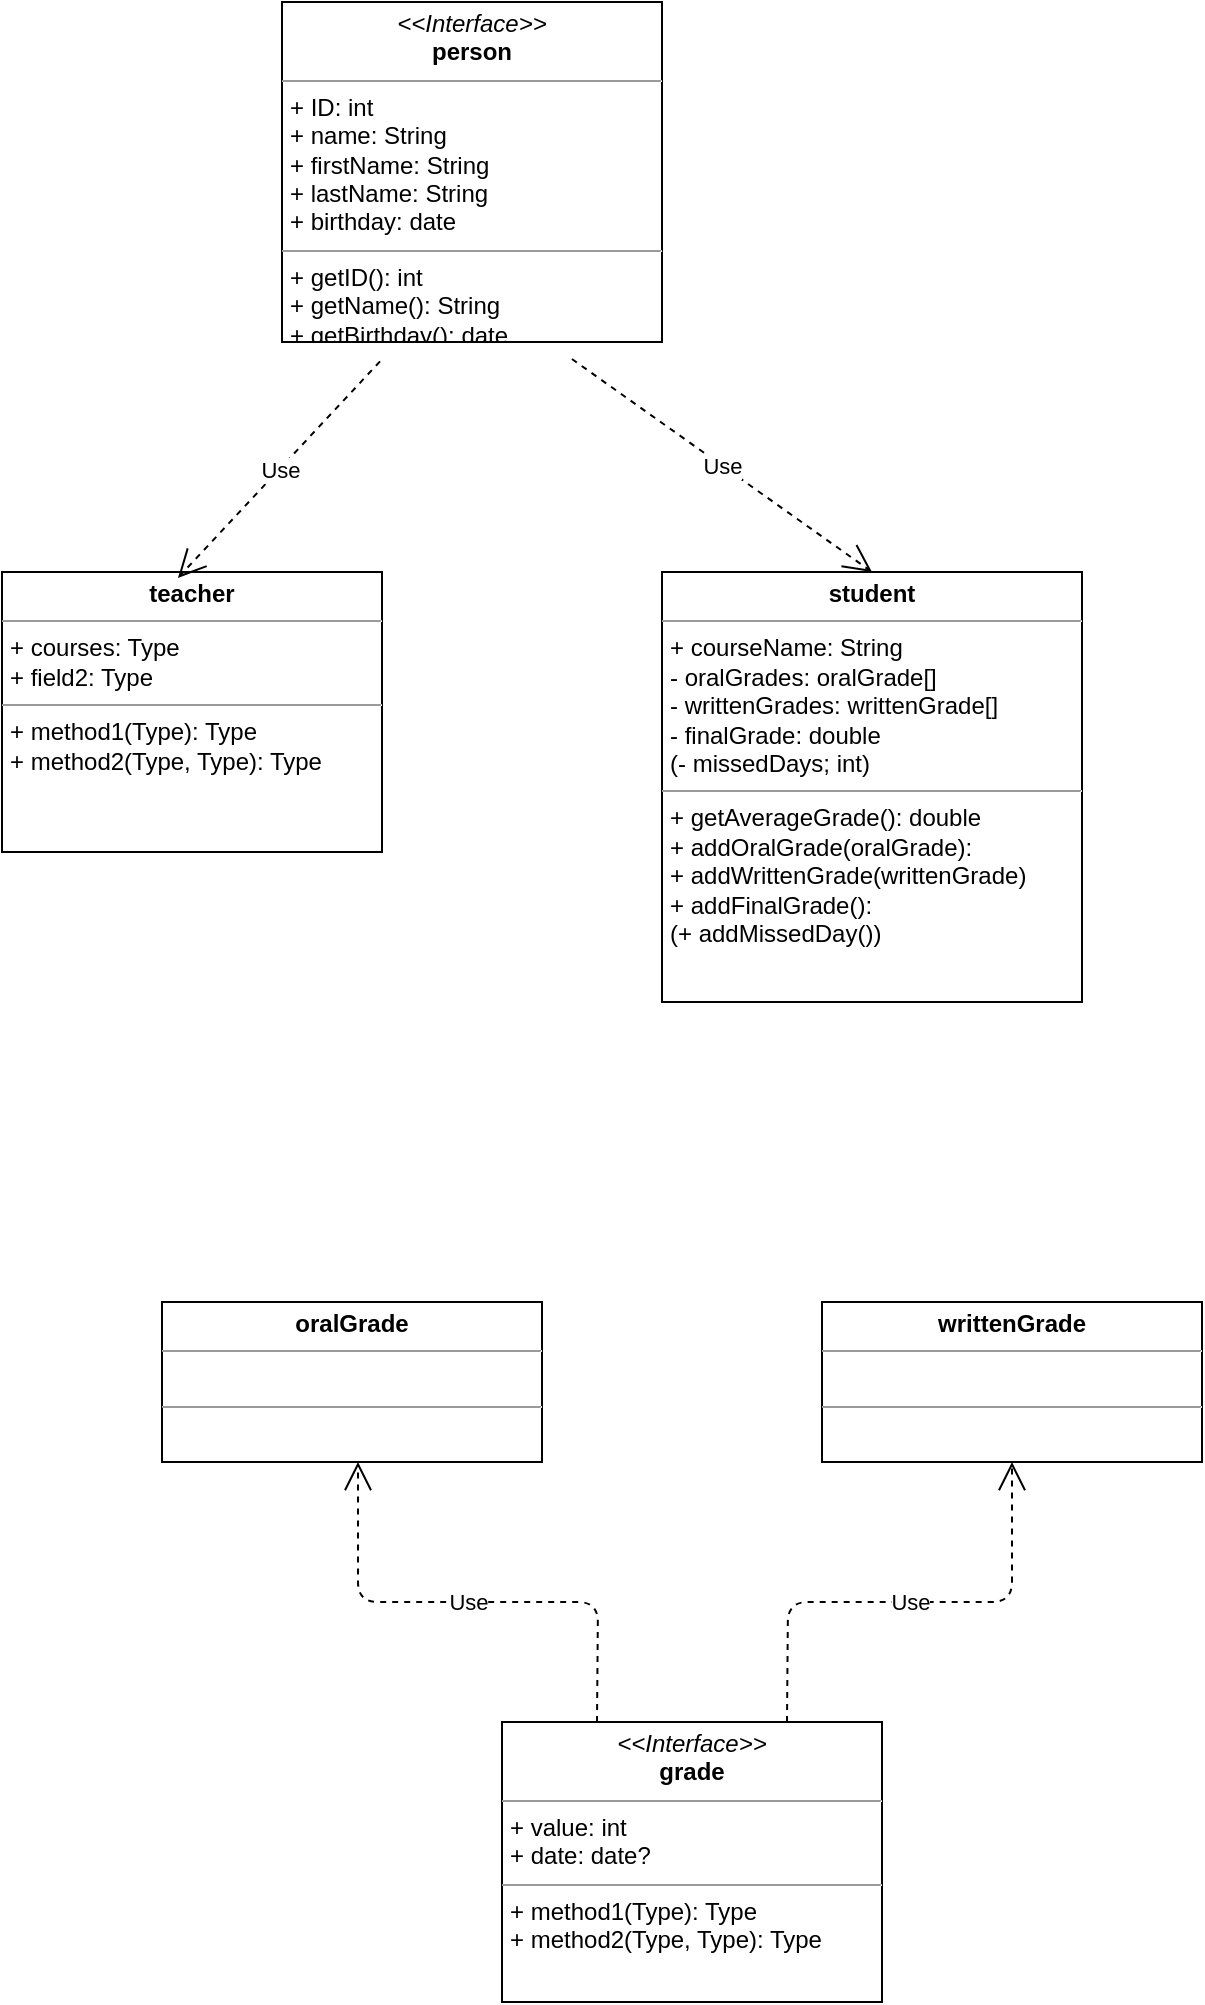 <mxfile version="14.6.6" type="github">
  <diagram name="Page-1" id="c4acf3e9-155e-7222-9cf6-157b1a14988f">
    <mxGraphModel dx="1038" dy="500" grid="1" gridSize="10" guides="1" tooltips="1" connect="1" arrows="1" fold="1" page="1" pageScale="1" pageWidth="850" pageHeight="1100" background="#ffffff" math="0" shadow="0">
      <root>
        <mxCell id="0" />
        <mxCell id="1" parent="0" />
        <mxCell id="5d2195bd80daf111-9" value="&lt;p style=&quot;margin: 0px ; margin-top: 4px ; text-align: center&quot;&gt;&lt;b&gt;writtenGrade&lt;/b&gt;&lt;/p&gt;&lt;hr size=&quot;1&quot;&gt;&lt;p style=&quot;margin: 0px ; margin-left: 4px&quot;&gt;&lt;br&gt;&lt;/p&gt;&lt;hr size=&quot;1&quot;&gt;&lt;p style=&quot;margin: 0px ; margin-left: 4px&quot;&gt;&lt;br&gt;&lt;/p&gt;" style="verticalAlign=top;align=left;overflow=fill;fontSize=12;fontFamily=Helvetica;html=1;rounded=0;shadow=0;comic=0;labelBackgroundColor=none;strokeWidth=1" parent="1" vertex="1">
          <mxGeometry x="480" y="690" width="190" height="80" as="geometry" />
        </mxCell>
        <mxCell id="5d2195bd80daf111-10" value="&lt;p style=&quot;margin: 0px ; margin-top: 4px ; text-align: center&quot;&gt;&lt;i&gt;&amp;lt;&amp;lt;Interface&amp;gt;&amp;gt;&lt;/i&gt;&lt;br&gt;&lt;b&gt;grade&lt;/b&gt;&lt;/p&gt;&lt;hr size=&quot;1&quot;&gt;&lt;p style=&quot;margin: 0px ; margin-left: 4px&quot;&gt;+ value: int&lt;br&gt;+ date: date?&lt;/p&gt;&lt;hr size=&quot;1&quot;&gt;&lt;p style=&quot;margin: 0px ; margin-left: 4px&quot;&gt;+ method1(Type): Type&lt;br&gt;+ method2(Type, Type): Type&lt;/p&gt;" style="verticalAlign=top;align=left;overflow=fill;fontSize=12;fontFamily=Helvetica;html=1;rounded=0;shadow=0;comic=0;labelBackgroundColor=none;strokeWidth=1" parent="1" vertex="1">
          <mxGeometry x="320" y="900" width="190" height="140" as="geometry" />
        </mxCell>
        <mxCell id="5d2195bd80daf111-15" value="&lt;p style=&quot;margin: 0px ; margin-top: 4px ; text-align: center&quot;&gt;&lt;i&gt;&amp;lt;&amp;lt;Interface&amp;gt;&amp;gt;&lt;/i&gt;&lt;br&gt;&lt;b&gt;person&lt;/b&gt;&lt;/p&gt;&lt;hr size=&quot;1&quot;&gt;&lt;p style=&quot;margin: 0px ; margin-left: 4px&quot;&gt;+ ID: int&lt;br&gt;+ name: String&lt;/p&gt;&lt;p style=&quot;margin: 0px ; margin-left: 4px&quot;&gt;+ firstName: String&lt;/p&gt;&lt;p style=&quot;margin: 0px ; margin-left: 4px&quot;&gt;+ lastName: String&lt;br&gt;&lt;/p&gt;&lt;p style=&quot;margin: 0px ; margin-left: 4px&quot;&gt;+ birthday: date&lt;/p&gt;&lt;hr size=&quot;1&quot;&gt;&lt;p style=&quot;margin: 0px ; margin-left: 4px&quot;&gt;+ getID(): int&lt;br&gt;+ getName(): String&lt;/p&gt;&lt;p style=&quot;margin: 0px ; margin-left: 4px&quot;&gt;+ getBirthday(): date&lt;/p&gt;" style="verticalAlign=top;align=left;overflow=fill;fontSize=12;fontFamily=Helvetica;html=1;rounded=0;shadow=0;comic=0;labelBackgroundColor=none;strokeWidth=1" parent="1" vertex="1">
          <mxGeometry x="210" y="40" width="190" height="170" as="geometry" />
        </mxCell>
        <mxCell id="5d2195bd80daf111-19" value="&lt;p style=&quot;margin: 0px ; margin-top: 4px ; text-align: center&quot;&gt;&lt;b&gt;teacher&lt;/b&gt;&lt;/p&gt;&lt;hr size=&quot;1&quot;&gt;&lt;p style=&quot;margin: 0px ; margin-left: 4px&quot;&gt;+ courses: Type&lt;br&gt;+ field2: Type&lt;/p&gt;&lt;hr size=&quot;1&quot;&gt;&lt;p style=&quot;margin: 0px ; margin-left: 4px&quot;&gt;+ method1(Type): Type&lt;br&gt;+ method2(Type, Type): Type&lt;/p&gt;" style="verticalAlign=top;align=left;overflow=fill;fontSize=12;fontFamily=Helvetica;html=1;rounded=0;shadow=0;comic=0;labelBackgroundColor=none;strokeWidth=1" parent="1" vertex="1">
          <mxGeometry x="70" y="325" width="190" height="140" as="geometry" />
        </mxCell>
        <mxCell id="5d2195bd80daf111-20" value="&lt;p style=&quot;margin: 0px ; margin-top: 4px ; text-align: center&quot;&gt;&lt;b&gt;student&lt;/b&gt;&lt;/p&gt;&lt;hr size=&quot;1&quot;&gt;&lt;p style=&quot;margin: 0px ; margin-left: 4px&quot;&gt;+ courseName: String&lt;br&gt;&lt;/p&gt;&lt;p style=&quot;margin: 0px ; margin-left: 4px&quot;&gt;- oralGrades: oralGrade[]&lt;/p&gt;&lt;p style=&quot;margin: 0px ; margin-left: 4px&quot;&gt;- writtenGrades: writtenGrade[]&lt;/p&gt;&lt;p style=&quot;margin: 0px ; margin-left: 4px&quot;&gt;- finalGrade: double&lt;/p&gt;&lt;p style=&quot;margin: 0px ; margin-left: 4px&quot;&gt;(- missedDays; int)&lt;/p&gt;&lt;hr size=&quot;1&quot;&gt;&lt;p style=&quot;margin: 0px ; margin-left: 4px&quot;&gt;+ getAverageGrade(): double&lt;br&gt;&lt;/p&gt;&lt;p style=&quot;margin: 0px ; margin-left: 4px&quot;&gt;+ addOralGrade(oralGrade):&lt;/p&gt;&lt;p style=&quot;margin: 0px ; margin-left: 4px&quot;&gt;+ addWrittenGrade(writtenGrade)&lt;/p&gt;&lt;p style=&quot;margin: 0px ; margin-left: 4px&quot;&gt;+ addFinalGrade():&lt;/p&gt;&lt;p style=&quot;margin: 0px ; margin-left: 4px&quot;&gt;(+ addMissedDay())&lt;/p&gt;" style="verticalAlign=top;align=left;overflow=fill;fontSize=12;fontFamily=Helvetica;html=1;rounded=0;shadow=0;comic=0;labelBackgroundColor=none;strokeWidth=1" parent="1" vertex="1">
          <mxGeometry x="400" y="325" width="210" height="215" as="geometry" />
        </mxCell>
        <mxCell id="6xo4KS9v0DZ9ES3t3gcB-2" value="Use" style="endArrow=open;endSize=12;dashed=1;html=1;exitX=0.763;exitY=1.05;exitDx=0;exitDy=0;exitPerimeter=0;entryX=0.5;entryY=0;entryDx=0;entryDy=0;" edge="1" parent="1" source="5d2195bd80daf111-15" target="5d2195bd80daf111-20">
          <mxGeometry width="160" relative="1" as="geometry">
            <mxPoint x="340" y="470" as="sourcePoint" />
            <mxPoint x="500" y="470" as="targetPoint" />
          </mxGeometry>
        </mxCell>
        <mxCell id="6xo4KS9v0DZ9ES3t3gcB-3" value="Use" style="endArrow=open;endSize=12;dashed=1;html=1;exitX=0.258;exitY=1.057;exitDx=0;exitDy=0;exitPerimeter=0;entryX=0.463;entryY=0.021;entryDx=0;entryDy=0;entryPerimeter=0;" edge="1" parent="1" source="5d2195bd80daf111-15" target="5d2195bd80daf111-19">
          <mxGeometry width="160" relative="1" as="geometry">
            <mxPoint x="340" y="270" as="sourcePoint" />
            <mxPoint x="500" y="270" as="targetPoint" />
          </mxGeometry>
        </mxCell>
        <mxCell id="6xo4KS9v0DZ9ES3t3gcB-4" value="&lt;p style=&quot;margin: 0px ; margin-top: 4px ; text-align: center&quot;&gt;&lt;b&gt;oralGrade&lt;/b&gt;&lt;/p&gt;&lt;hr size=&quot;1&quot;&gt;&lt;p style=&quot;margin: 0px ; margin-left: 4px&quot;&gt;&lt;br&gt;&lt;/p&gt;&lt;hr size=&quot;1&quot;&gt;&lt;p style=&quot;margin: 0px ; margin-left: 4px&quot;&gt;&lt;br&gt;&lt;/p&gt;" style="verticalAlign=top;align=left;overflow=fill;fontSize=12;fontFamily=Helvetica;html=1;rounded=0;shadow=0;comic=0;labelBackgroundColor=none;strokeWidth=1" vertex="1" parent="1">
          <mxGeometry x="150" y="690" width="190" height="80" as="geometry" />
        </mxCell>
        <mxCell id="6xo4KS9v0DZ9ES3t3gcB-5" style="edgeStyle=orthogonalEdgeStyle;rounded=0;orthogonalLoop=1;jettySize=auto;html=1;exitX=0.5;exitY=1;exitDx=0;exitDy=0;" edge="1" parent="1" source="6xo4KS9v0DZ9ES3t3gcB-4" target="6xo4KS9v0DZ9ES3t3gcB-4">
          <mxGeometry relative="1" as="geometry" />
        </mxCell>
        <mxCell id="6xo4KS9v0DZ9ES3t3gcB-6" value="Use" style="endArrow=open;endSize=12;dashed=1;html=1;exitX=0.75;exitY=0;exitDx=0;exitDy=0;entryX=0.5;entryY=1;entryDx=0;entryDy=0;" edge="1" parent="1" source="5d2195bd80daf111-10" target="5d2195bd80daf111-9">
          <mxGeometry width="160" relative="1" as="geometry">
            <mxPoint x="350" y="660" as="sourcePoint" />
            <mxPoint x="510" y="660" as="targetPoint" />
            <Array as="points">
              <mxPoint x="463" y="840" />
              <mxPoint x="575" y="840" />
            </Array>
          </mxGeometry>
        </mxCell>
        <mxCell id="6xo4KS9v0DZ9ES3t3gcB-8" value="Use" style="endArrow=open;endSize=12;dashed=1;html=1;exitX=0.25;exitY=0;exitDx=0;exitDy=0;" edge="1" parent="1" source="5d2195bd80daf111-10">
          <mxGeometry width="160" relative="1" as="geometry">
            <mxPoint x="350" y="660" as="sourcePoint" />
            <mxPoint x="248" y="770" as="targetPoint" />
            <Array as="points">
              <mxPoint x="368" y="840" />
              <mxPoint x="248" y="840" />
            </Array>
          </mxGeometry>
        </mxCell>
      </root>
    </mxGraphModel>
  </diagram>
</mxfile>
